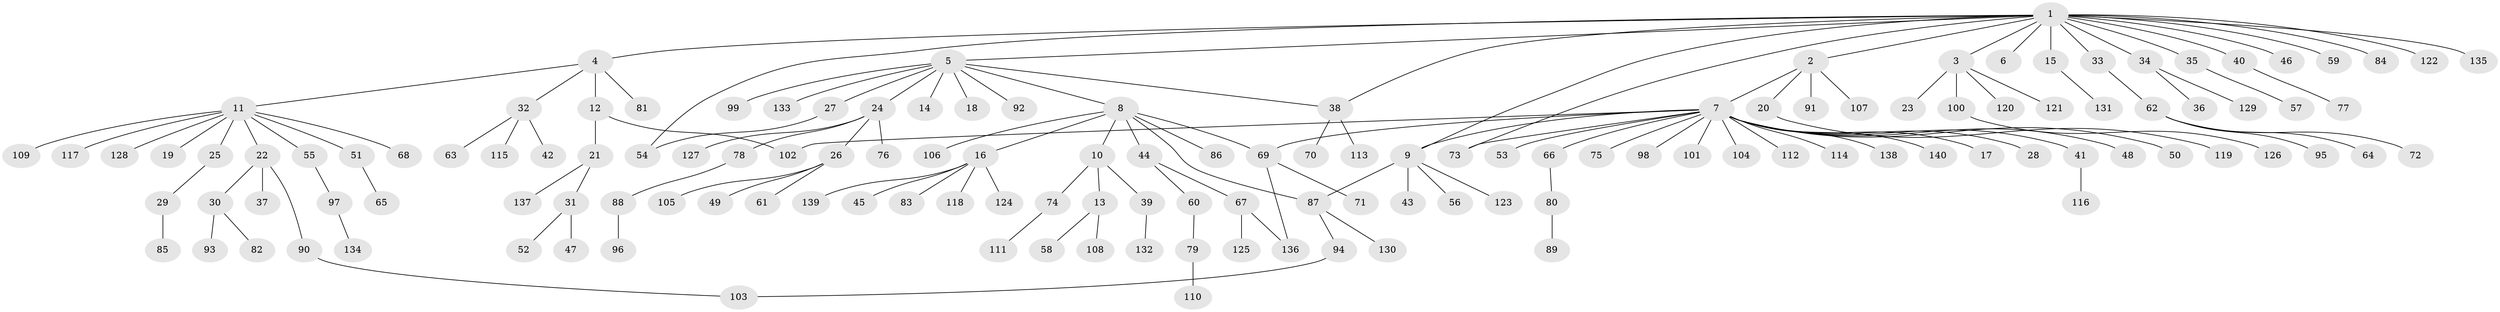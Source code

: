 // coarse degree distribution, {13: 0.014285714285714285, 4: 0.11428571428571428, 9: 0.014285714285714285, 2: 0.17142857142857143, 5: 0.04285714285714286, 7: 0.014285714285714285, 3: 0.08571428571428572, 1: 0.5428571428571428}
// Generated by graph-tools (version 1.1) at 2025/50/03/04/25 22:50:25]
// undirected, 140 vertices, 148 edges
graph export_dot {
  node [color=gray90,style=filled];
  1;
  2;
  3;
  4;
  5;
  6;
  7;
  8;
  9;
  10;
  11;
  12;
  13;
  14;
  15;
  16;
  17;
  18;
  19;
  20;
  21;
  22;
  23;
  24;
  25;
  26;
  27;
  28;
  29;
  30;
  31;
  32;
  33;
  34;
  35;
  36;
  37;
  38;
  39;
  40;
  41;
  42;
  43;
  44;
  45;
  46;
  47;
  48;
  49;
  50;
  51;
  52;
  53;
  54;
  55;
  56;
  57;
  58;
  59;
  60;
  61;
  62;
  63;
  64;
  65;
  66;
  67;
  68;
  69;
  70;
  71;
  72;
  73;
  74;
  75;
  76;
  77;
  78;
  79;
  80;
  81;
  82;
  83;
  84;
  85;
  86;
  87;
  88;
  89;
  90;
  91;
  92;
  93;
  94;
  95;
  96;
  97;
  98;
  99;
  100;
  101;
  102;
  103;
  104;
  105;
  106;
  107;
  108;
  109;
  110;
  111;
  112;
  113;
  114;
  115;
  116;
  117;
  118;
  119;
  120;
  121;
  122;
  123;
  124;
  125;
  126;
  127;
  128;
  129;
  130;
  131;
  132;
  133;
  134;
  135;
  136;
  137;
  138;
  139;
  140;
  1 -- 2;
  1 -- 3;
  1 -- 4;
  1 -- 5;
  1 -- 6;
  1 -- 9;
  1 -- 15;
  1 -- 33;
  1 -- 34;
  1 -- 35;
  1 -- 38;
  1 -- 40;
  1 -- 46;
  1 -- 54;
  1 -- 59;
  1 -- 73;
  1 -- 84;
  1 -- 122;
  1 -- 135;
  2 -- 7;
  2 -- 20;
  2 -- 91;
  2 -- 107;
  3 -- 23;
  3 -- 100;
  3 -- 120;
  3 -- 121;
  4 -- 11;
  4 -- 12;
  4 -- 32;
  4 -- 81;
  5 -- 8;
  5 -- 14;
  5 -- 18;
  5 -- 24;
  5 -- 27;
  5 -- 38;
  5 -- 92;
  5 -- 99;
  5 -- 133;
  7 -- 9;
  7 -- 17;
  7 -- 28;
  7 -- 41;
  7 -- 48;
  7 -- 50;
  7 -- 53;
  7 -- 66;
  7 -- 69;
  7 -- 73;
  7 -- 75;
  7 -- 98;
  7 -- 101;
  7 -- 102;
  7 -- 104;
  7 -- 112;
  7 -- 114;
  7 -- 138;
  7 -- 140;
  8 -- 10;
  8 -- 16;
  8 -- 44;
  8 -- 69;
  8 -- 86;
  8 -- 87;
  8 -- 106;
  9 -- 43;
  9 -- 56;
  9 -- 87;
  9 -- 123;
  10 -- 13;
  10 -- 39;
  10 -- 74;
  11 -- 19;
  11 -- 22;
  11 -- 25;
  11 -- 51;
  11 -- 55;
  11 -- 68;
  11 -- 109;
  11 -- 117;
  11 -- 128;
  12 -- 21;
  12 -- 102;
  13 -- 58;
  13 -- 108;
  15 -- 131;
  16 -- 45;
  16 -- 83;
  16 -- 118;
  16 -- 124;
  16 -- 139;
  20 -- 119;
  21 -- 31;
  21 -- 137;
  22 -- 30;
  22 -- 37;
  22 -- 90;
  24 -- 26;
  24 -- 76;
  24 -- 78;
  24 -- 127;
  25 -- 29;
  26 -- 49;
  26 -- 61;
  26 -- 105;
  27 -- 54;
  29 -- 85;
  30 -- 82;
  30 -- 93;
  31 -- 47;
  31 -- 52;
  32 -- 42;
  32 -- 63;
  32 -- 115;
  33 -- 62;
  34 -- 36;
  34 -- 129;
  35 -- 57;
  38 -- 70;
  38 -- 113;
  39 -- 132;
  40 -- 77;
  41 -- 116;
  44 -- 60;
  44 -- 67;
  51 -- 65;
  55 -- 97;
  60 -- 79;
  62 -- 64;
  62 -- 72;
  62 -- 95;
  66 -- 80;
  67 -- 125;
  67 -- 136;
  69 -- 71;
  69 -- 136;
  74 -- 111;
  78 -- 88;
  79 -- 110;
  80 -- 89;
  87 -- 94;
  87 -- 130;
  88 -- 96;
  90 -- 103;
  94 -- 103;
  97 -- 134;
  100 -- 126;
}
